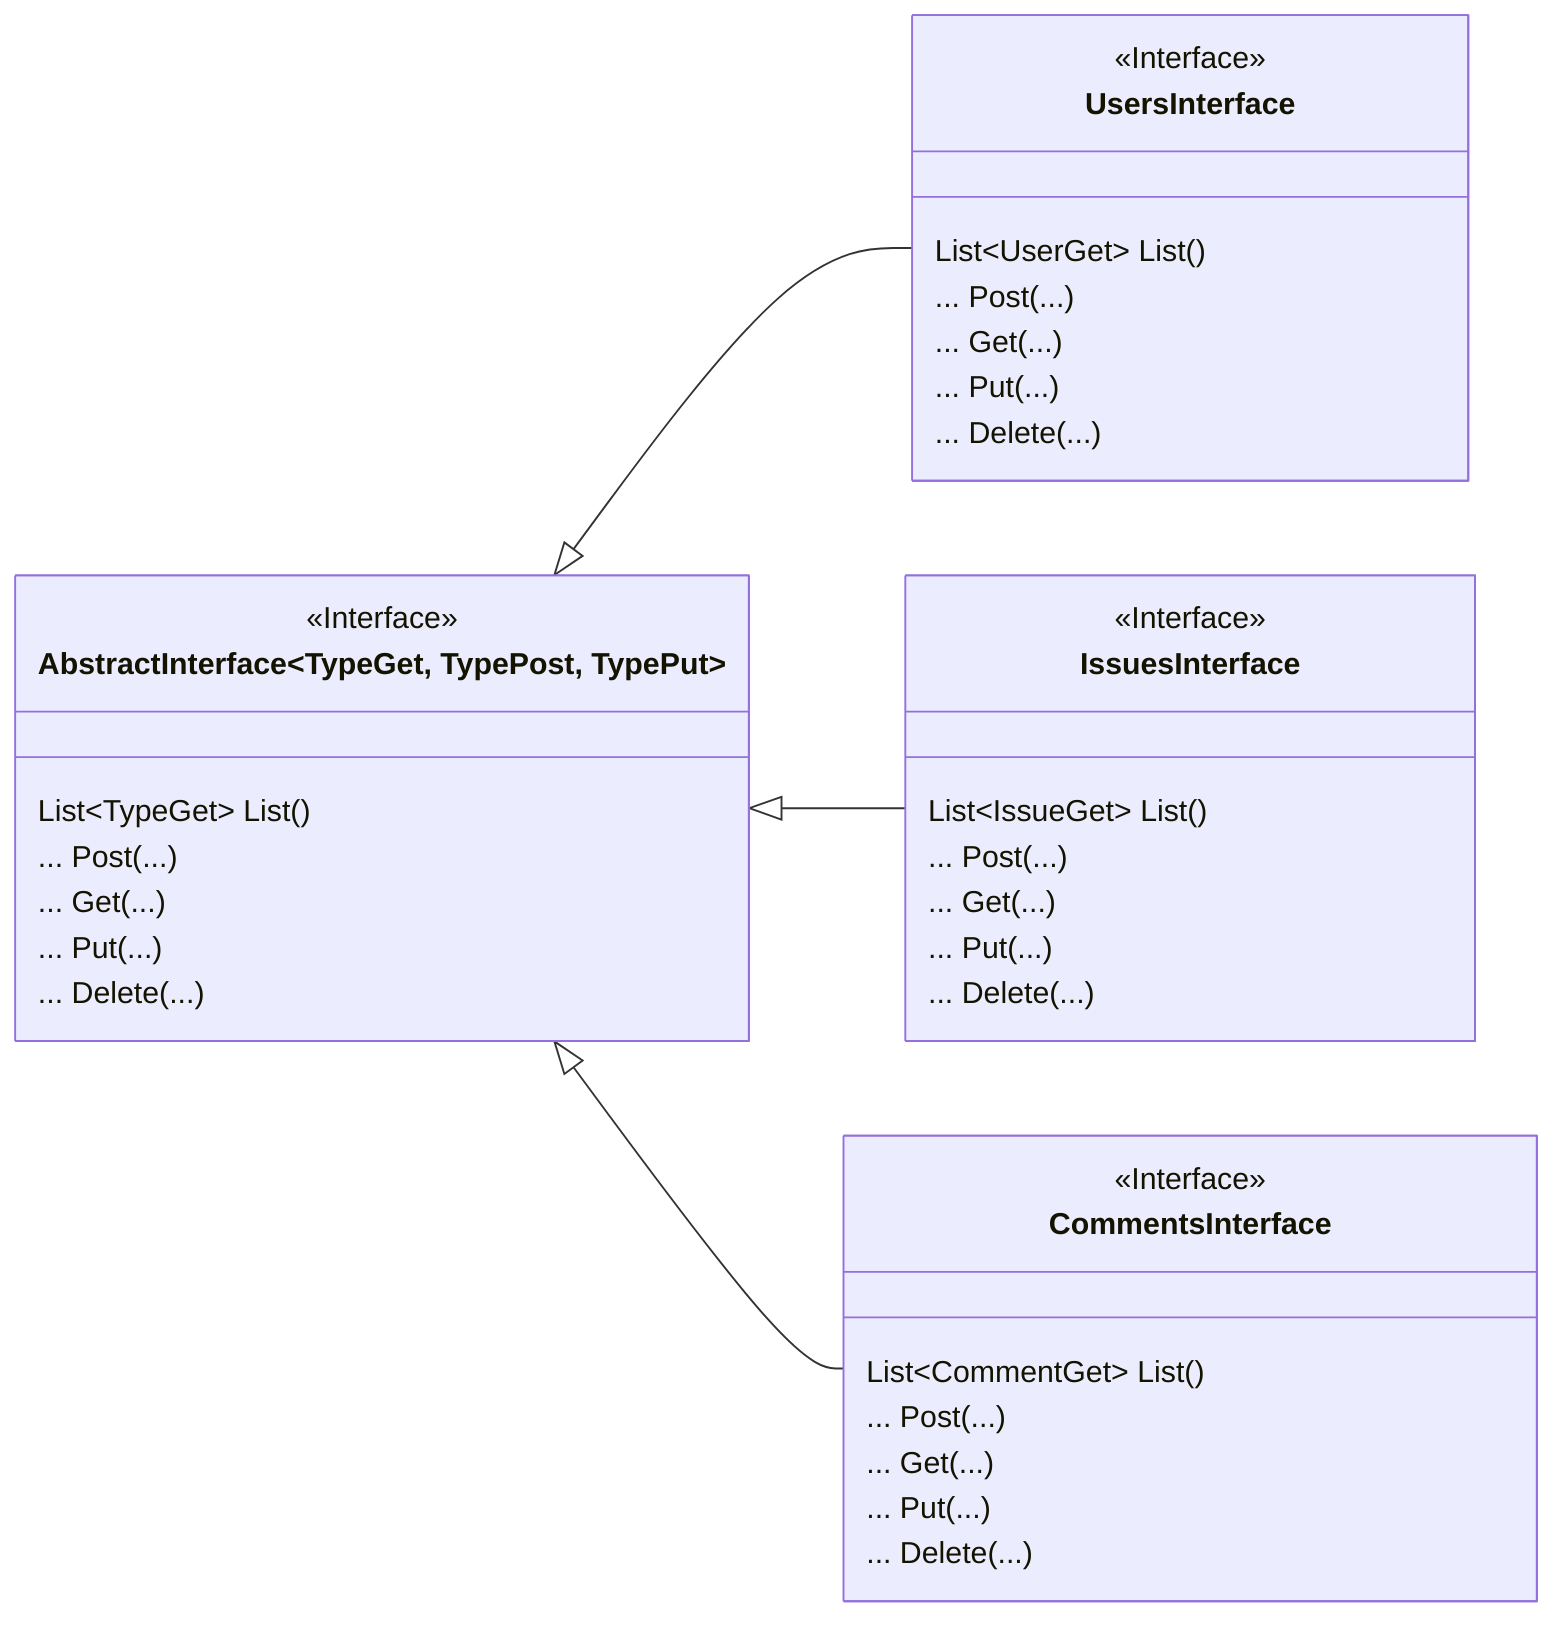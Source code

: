 classDiagram

    direction LR

    class AbstractInterface~TypeGet, TypePost, TypePut~ {
        <<Interface>>
        List~TypeGet~ List()
        ... Post(...)
        ... Get(...)
        ... Put(...)
        ... Delete(...)
    }

    class UsersInterface["&nbsp;&nbsp;&nbsp;&nbsp;&nbsp;&nbsp;&nbsp;&nbsp;&nbsp;&nbsp;&nbsp;&nbsp;&nbsp;&nbsp;&nbsp;&nbsp;UsersInterface&nbsp;&nbsp;&nbsp;&nbsp;&nbsp;&nbsp;&nbsp;&nbsp;&nbsp;&nbsp;&nbsp;&nbsp;&nbsp;&nbsp;&nbsp;&nbsp;"] {
        <<Interface>>
        List~UserGet~ List()
        ... Post(...)
        ... Get(...)
        ... Put(...)
        ... Delete(...)
    }

    class IssuesInterface["&nbsp;&nbsp;&nbsp;&nbsp;&nbsp;&nbsp;&nbsp;&nbsp;&nbsp;&nbsp;&nbsp;&nbsp;&nbsp;&nbsp;&nbsp;&nbsp;IssuesInterface&nbsp;&nbsp;&nbsp;&nbsp;&nbsp;&nbsp;&nbsp;&nbsp;&nbsp;&nbsp;&nbsp;&nbsp;&nbsp;&nbsp;&nbsp;&nbsp;"] {
        <<Interface>>
        List~IssueGet~ List()
        ... Post(...)
        ... Get(...)
        ... Put(...)
        ... Delete(...)
    }

    class CommentsInterface["&nbsp;&nbsp;&nbsp;&nbsp;&nbsp;&nbsp;&nbsp;&nbsp;&nbsp;&nbsp;&nbsp;&nbsp;&nbsp;&nbsp;&nbsp;&nbsp;&nbsp;&nbsp;&nbsp;&nbsp;CommentsInterface&nbsp;&nbsp;&nbsp;&nbsp;&nbsp;&nbsp;&nbsp;&nbsp;&nbsp;&nbsp;&nbsp;&nbsp;&nbsp;&nbsp;&nbsp;&nbsp;&nbsp;&nbsp;&nbsp;&nbsp;"] {
        <<Interface>>
        List~CommentGet~ List()
        ... Post(...)
        ... Get(...)
        ... Put(...)
        ... Delete(...)
    }
    
    AbstractInterface <|-- UsersInterface
    AbstractInterface <|-- IssuesInterface
    AbstractInterface <|-- CommentsInterface